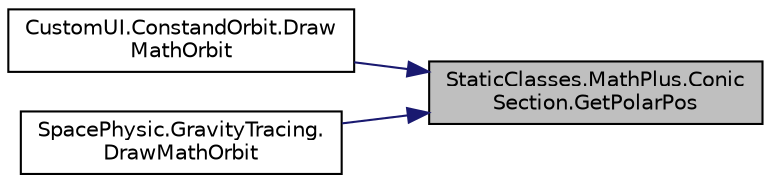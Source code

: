 digraph "StaticClasses.MathPlus.ConicSection.GetPolarPos"
{
 // INTERACTIVE_SVG=YES
 // LATEX_PDF_SIZE
  edge [fontname="Helvetica",fontsize="10",labelfontname="Helvetica",labelfontsize="10"];
  node [fontname="Helvetica",fontsize="10",shape=record];
  rankdir="RL";
  Node1 [label="StaticClasses.MathPlus.Conic\lSection.GetPolarPos",height=0.2,width=0.4,color="black", fillcolor="grey75", style="filled", fontcolor="black",tooltip="求椭圆在极坐标下角度对应的位置"];
  Node1 -> Node2 [dir="back",color="midnightblue",fontsize="10",style="solid",fontname="Helvetica"];
  Node2 [label="CustomUI.ConstandOrbit.Draw\lMathOrbit",height=0.2,width=0.4,color="black", fillcolor="white", style="filled",URL="$class_custom_u_i_1_1_constand_orbit.html#a8a6de8bb38f581918f496db466dfa1cd",tooltip=" "];
  Node1 -> Node3 [dir="back",color="midnightblue",fontsize="10",style="solid",fontname="Helvetica"];
  Node3 [label="SpacePhysic.GravityTracing.\lDrawMathOrbit",height=0.2,width=0.4,color="black", fillcolor="white", style="filled",URL="$class_space_physic_1_1_gravity_tracing.html#a9dfecb92e6e1f810bf76157ca19f5e44",tooltip="绘制轨道"];
}
